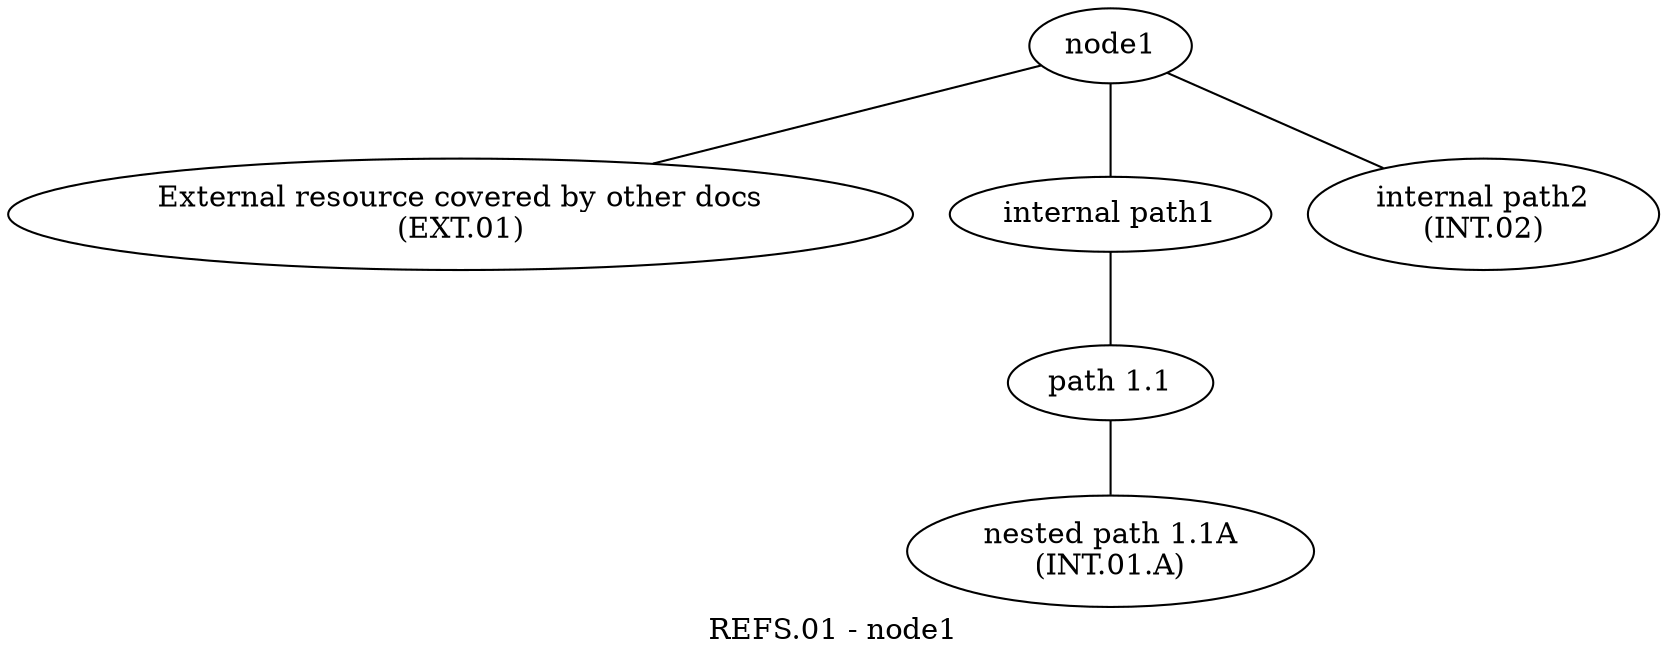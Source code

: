 graph {
	graph [label="REFS.01 - node1"]
	"164546f60261c7e4be0c5f5f9aaeec86" [label=node1]
	ef5473ee1c9a1c76e4fb020110da75fe [label="External resource covered by other docs
(EXT.01)"]
	"164546f60261c7e4be0c5f5f9aaeec86" -- ef5473ee1c9a1c76e4fb020110da75fe
	a06ea8366ee1c47a5ba7add1f1be8f16 [label="internal path1"]
	c0d1da3003be404e23ced873de24d600 [label="path 1.1"]
	"5814e29eb73616bfe4e8de74e6e849f4" [label="nested path 1.1A
(INT.01.A)"]
	c0d1da3003be404e23ced873de24d600 -- "5814e29eb73616bfe4e8de74e6e849f4"
	a06ea8366ee1c47a5ba7add1f1be8f16 -- c0d1da3003be404e23ced873de24d600
	"164546f60261c7e4be0c5f5f9aaeec86" -- a06ea8366ee1c47a5ba7add1f1be8f16
	"88864649774514362263e91896e0e8d8" [label="internal path2
(INT.02)"]
	"164546f60261c7e4be0c5f5f9aaeec86" -- "88864649774514362263e91896e0e8d8"
}
